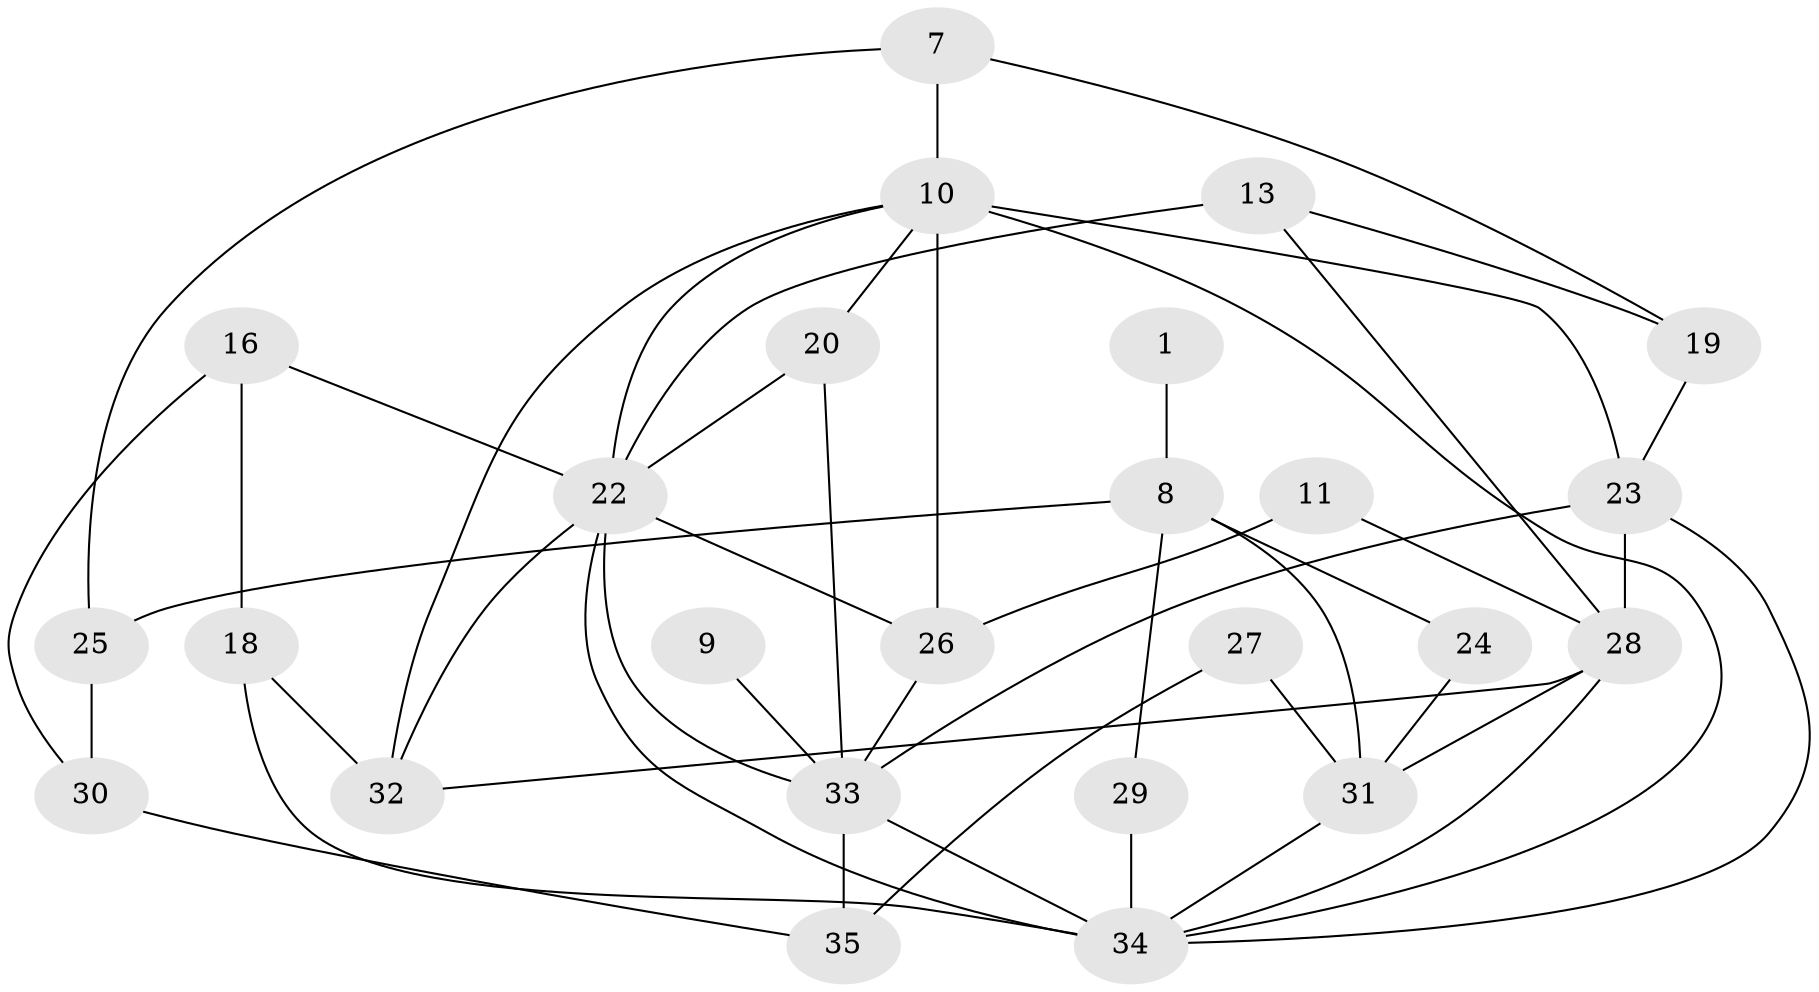 // original degree distribution, {2: 0.32941176470588235, 3: 0.21176470588235294, 1: 0.17647058823529413, 5: 0.047058823529411764, 4: 0.08235294117647059, 0: 0.09411764705882353, 8: 0.023529411764705882, 7: 0.011764705882352941, 6: 0.023529411764705882}
// Generated by graph-tools (version 1.1) at 2025/35/03/04/25 23:35:53]
// undirected, 25 vertices, 48 edges
graph export_dot {
  node [color=gray90,style=filled];
  1;
  7;
  8;
  9;
  10;
  11;
  13;
  16;
  18;
  19;
  20;
  22;
  23;
  24;
  25;
  26;
  27;
  28;
  29;
  30;
  31;
  32;
  33;
  34;
  35;
  1 -- 8 [weight=1.0];
  7 -- 10 [weight=1.0];
  7 -- 19 [weight=1.0];
  7 -- 25 [weight=1.0];
  8 -- 24 [weight=1.0];
  8 -- 25 [weight=1.0];
  8 -- 29 [weight=1.0];
  8 -- 31 [weight=2.0];
  9 -- 33 [weight=1.0];
  10 -- 20 [weight=1.0];
  10 -- 22 [weight=1.0];
  10 -- 23 [weight=2.0];
  10 -- 26 [weight=1.0];
  10 -- 32 [weight=1.0];
  10 -- 34 [weight=1.0];
  11 -- 26 [weight=1.0];
  11 -- 28 [weight=1.0];
  13 -- 19 [weight=1.0];
  13 -- 22 [weight=2.0];
  13 -- 28 [weight=1.0];
  16 -- 18 [weight=1.0];
  16 -- 22 [weight=1.0];
  16 -- 30 [weight=1.0];
  18 -- 32 [weight=1.0];
  18 -- 34 [weight=1.0];
  19 -- 23 [weight=1.0];
  20 -- 22 [weight=1.0];
  20 -- 33 [weight=1.0];
  22 -- 26 [weight=1.0];
  22 -- 32 [weight=1.0];
  22 -- 33 [weight=1.0];
  22 -- 34 [weight=2.0];
  23 -- 28 [weight=1.0];
  23 -- 33 [weight=1.0];
  23 -- 34 [weight=1.0];
  24 -- 31 [weight=1.0];
  25 -- 30 [weight=1.0];
  26 -- 33 [weight=1.0];
  27 -- 31 [weight=1.0];
  27 -- 35 [weight=1.0];
  28 -- 31 [weight=1.0];
  28 -- 32 [weight=1.0];
  28 -- 34 [weight=1.0];
  29 -- 34 [weight=1.0];
  30 -- 35 [weight=1.0];
  31 -- 34 [weight=1.0];
  33 -- 34 [weight=1.0];
  33 -- 35 [weight=1.0];
}
